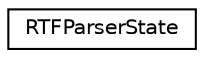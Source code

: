 digraph "类继承关系图"
{
  edge [fontname="Helvetica",fontsize="10",labelfontname="Helvetica",labelfontsize="10"];
  node [fontname="Helvetica",fontsize="10",shape=record];
  rankdir="LR";
  Node0 [label="RTFParserState",height=0.2,width=0.4,color="black", fillcolor="white", style="filled",URL="$struct_r_t_f_parser_state.html"];
}
